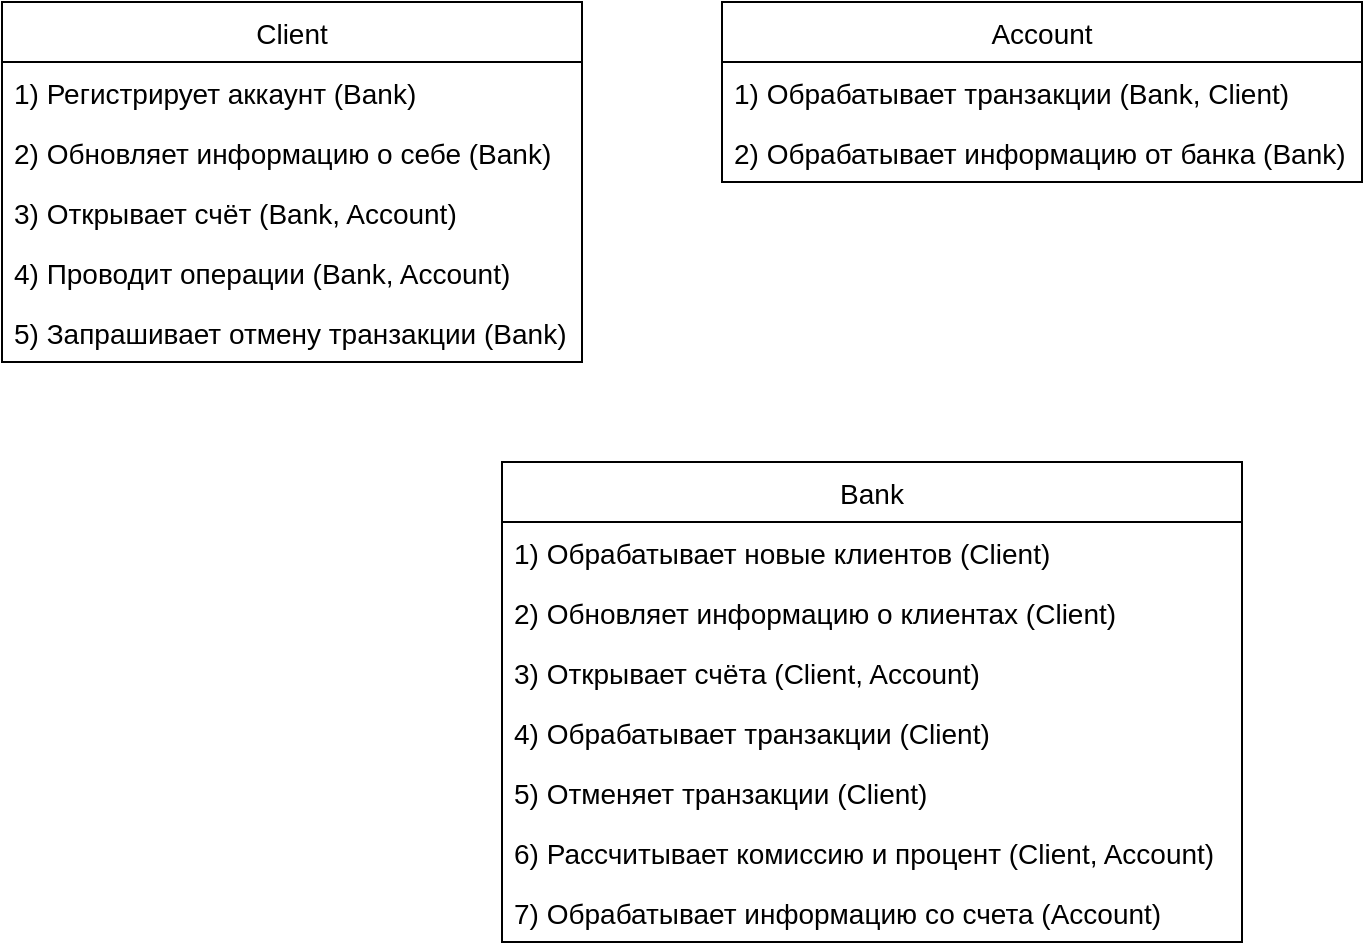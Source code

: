 <mxfile version="16.5.6" type="device"><diagram id="C5RBs43oDa-KdzZeNtuy" name="Page-1"><mxGraphModel dx="1422" dy="857" grid="1" gridSize="10" guides="1" tooltips="1" connect="1" arrows="1" fold="1" page="1" pageScale="1" pageWidth="827" pageHeight="1169" math="0" shadow="0"><root><mxCell id="WIyWlLk6GJQsqaUBKTNV-0"/><mxCell id="WIyWlLk6GJQsqaUBKTNV-1" parent="WIyWlLk6GJQsqaUBKTNV-0"/><mxCell id="nHkyFtpv3a64NgPveELF-10" value="Client" style="swimlane;fontStyle=0;childLayout=stackLayout;horizontal=1;startSize=30;horizontalStack=0;resizeParent=1;resizeParentMax=0;resizeLast=0;collapsible=1;marginBottom=0;fontSize=14;" parent="WIyWlLk6GJQsqaUBKTNV-1" vertex="1"><mxGeometry x="30" y="10" width="290" height="180" as="geometry"/></mxCell><mxCell id="nHkyFtpv3a64NgPveELF-11" value="1) Регистрирует аккаунт (Bank)" style="text;strokeColor=none;fillColor=none;align=left;verticalAlign=middle;spacingLeft=4;spacingRight=4;overflow=hidden;points=[[0,0.5],[1,0.5]];portConstraint=eastwest;rotatable=0;fontSize=14;" parent="nHkyFtpv3a64NgPveELF-10" vertex="1"><mxGeometry y="30" width="290" height="30" as="geometry"/></mxCell><mxCell id="nHkyFtpv3a64NgPveELF-21" value="2) Обновляет информацию о себе (Bank)" style="text;strokeColor=none;fillColor=none;align=left;verticalAlign=middle;spacingLeft=4;spacingRight=4;overflow=hidden;points=[[0,0.5],[1,0.5]];portConstraint=eastwest;rotatable=0;fontSize=14;" parent="nHkyFtpv3a64NgPveELF-10" vertex="1"><mxGeometry y="60" width="290" height="30" as="geometry"/></mxCell><mxCell id="nHkyFtpv3a64NgPveELF-23" value="3) Открывает счёт (Bank, Account)" style="text;strokeColor=none;fillColor=none;align=left;verticalAlign=middle;spacingLeft=4;spacingRight=4;overflow=hidden;points=[[0,0.5],[1,0.5]];portConstraint=eastwest;rotatable=0;fontSize=14;" parent="nHkyFtpv3a64NgPveELF-10" vertex="1"><mxGeometry y="90" width="290" height="30" as="geometry"/></mxCell><mxCell id="nHkyFtpv3a64NgPveELF-12" value="4) Проводит операции (Bank, Account)" style="text;strokeColor=none;fillColor=none;align=left;verticalAlign=middle;spacingLeft=4;spacingRight=4;overflow=hidden;points=[[0,0.5],[1,0.5]];portConstraint=eastwest;rotatable=0;fontSize=14;" parent="nHkyFtpv3a64NgPveELF-10" vertex="1"><mxGeometry y="120" width="290" height="30" as="geometry"/></mxCell><mxCell id="nHkyFtpv3a64NgPveELF-13" value="5) Запрашивает отмену транзакции (Bank)" style="text;strokeColor=none;fillColor=none;align=left;verticalAlign=middle;spacingLeft=4;spacingRight=4;overflow=hidden;points=[[0,0.5],[1,0.5]];portConstraint=eastwest;rotatable=0;fontSize=14;" parent="nHkyFtpv3a64NgPveELF-10" vertex="1"><mxGeometry y="150" width="290" height="30" as="geometry"/></mxCell><mxCell id="nHkyFtpv3a64NgPveELF-25" value="Bank" style="swimlane;fontStyle=0;childLayout=stackLayout;horizontal=1;startSize=30;horizontalStack=0;resizeParent=1;resizeParentMax=0;resizeLast=0;collapsible=1;marginBottom=0;fontSize=14;" parent="WIyWlLk6GJQsqaUBKTNV-1" vertex="1"><mxGeometry x="280" y="240" width="370" height="240" as="geometry"/></mxCell><mxCell id="nHkyFtpv3a64NgPveELF-26" value="1) Обрабатывает новые клиентов (Client)" style="text;strokeColor=none;fillColor=none;align=left;verticalAlign=middle;spacingLeft=4;spacingRight=4;overflow=hidden;points=[[0,0.5],[1,0.5]];portConstraint=eastwest;rotatable=0;fontSize=14;" parent="nHkyFtpv3a64NgPveELF-25" vertex="1"><mxGeometry y="30" width="370" height="30" as="geometry"/></mxCell><mxCell id="nHkyFtpv3a64NgPveELF-27" value="2) Обновляет информацию о клиентах (Client)" style="text;strokeColor=none;fillColor=none;align=left;verticalAlign=middle;spacingLeft=4;spacingRight=4;overflow=hidden;points=[[0,0.5],[1,0.5]];portConstraint=eastwest;rotatable=0;fontSize=14;" parent="nHkyFtpv3a64NgPveELF-25" vertex="1"><mxGeometry y="60" width="370" height="30" as="geometry"/></mxCell><mxCell id="nHkyFtpv3a64NgPveELF-28" value="3) Открывает счёта (Client, Account)" style="text;strokeColor=none;fillColor=none;align=left;verticalAlign=middle;spacingLeft=4;spacingRight=4;overflow=hidden;points=[[0,0.5],[1,0.5]];portConstraint=eastwest;rotatable=0;fontSize=14;" parent="nHkyFtpv3a64NgPveELF-25" vertex="1"><mxGeometry y="90" width="370" height="30" as="geometry"/></mxCell><mxCell id="nHkyFtpv3a64NgPveELF-29" value="4) Обрабатывает транзакции (Client)" style="text;strokeColor=none;fillColor=none;align=left;verticalAlign=middle;spacingLeft=4;spacingRight=4;overflow=hidden;points=[[0,0.5],[1,0.5]];portConstraint=eastwest;rotatable=0;fontSize=14;" parent="nHkyFtpv3a64NgPveELF-25" vertex="1"><mxGeometry y="120" width="370" height="30" as="geometry"/></mxCell><mxCell id="nHkyFtpv3a64NgPveELF-30" value="5) Отменяет транзакции (Client)" style="text;strokeColor=none;fillColor=none;align=left;verticalAlign=middle;spacingLeft=4;spacingRight=4;overflow=hidden;points=[[0,0.5],[1,0.5]];portConstraint=eastwest;rotatable=0;fontSize=14;" parent="nHkyFtpv3a64NgPveELF-25" vertex="1"><mxGeometry y="150" width="370" height="30" as="geometry"/></mxCell><mxCell id="nHkyFtpv3a64NgPveELF-37" value="6) Рассчитывает комиссию и процент (Client, Account)" style="text;strokeColor=none;fillColor=none;align=left;verticalAlign=middle;spacingLeft=4;spacingRight=4;overflow=hidden;points=[[0,0.5],[1,0.5]];portConstraint=eastwest;rotatable=0;fontSize=14;" parent="nHkyFtpv3a64NgPveELF-25" vertex="1"><mxGeometry y="180" width="370" height="30" as="geometry"/></mxCell><mxCell id="nHkyFtpv3a64NgPveELF-38" value="7) Обрабатывает информацию со счета (Account)" style="text;strokeColor=none;fillColor=none;align=left;verticalAlign=middle;spacingLeft=4;spacingRight=4;overflow=hidden;points=[[0,0.5],[1,0.5]];portConstraint=eastwest;rotatable=0;fontSize=14;" parent="nHkyFtpv3a64NgPveELF-25" vertex="1"><mxGeometry y="210" width="370" height="30" as="geometry"/></mxCell><mxCell id="nHkyFtpv3a64NgPveELF-31" value="Account" style="swimlane;fontStyle=0;childLayout=stackLayout;horizontal=1;startSize=30;horizontalStack=0;resizeParent=1;resizeParentMax=0;resizeLast=0;collapsible=1;marginBottom=0;fontSize=14;" parent="WIyWlLk6GJQsqaUBKTNV-1" vertex="1"><mxGeometry x="390" y="10" width="320" height="90" as="geometry"/></mxCell><mxCell id="nHkyFtpv3a64NgPveELF-32" value="1) Обрабатывает транзакции (Bank, Client)" style="text;strokeColor=none;fillColor=none;align=left;verticalAlign=middle;spacingLeft=4;spacingRight=4;overflow=hidden;points=[[0,0.5],[1,0.5]];portConstraint=eastwest;rotatable=0;fontSize=14;" parent="nHkyFtpv3a64NgPveELF-31" vertex="1"><mxGeometry y="30" width="320" height="30" as="geometry"/></mxCell><mxCell id="nHkyFtpv3a64NgPveELF-33" value="2) Обрабатывает информацию от банка (Bank)" style="text;strokeColor=none;fillColor=none;align=left;verticalAlign=middle;spacingLeft=4;spacingRight=4;overflow=hidden;points=[[0,0.5],[1,0.5]];portConstraint=eastwest;rotatable=0;fontSize=14;" parent="nHkyFtpv3a64NgPveELF-31" vertex="1"><mxGeometry y="60" width="320" height="30" as="geometry"/></mxCell></root></mxGraphModel></diagram></mxfile>